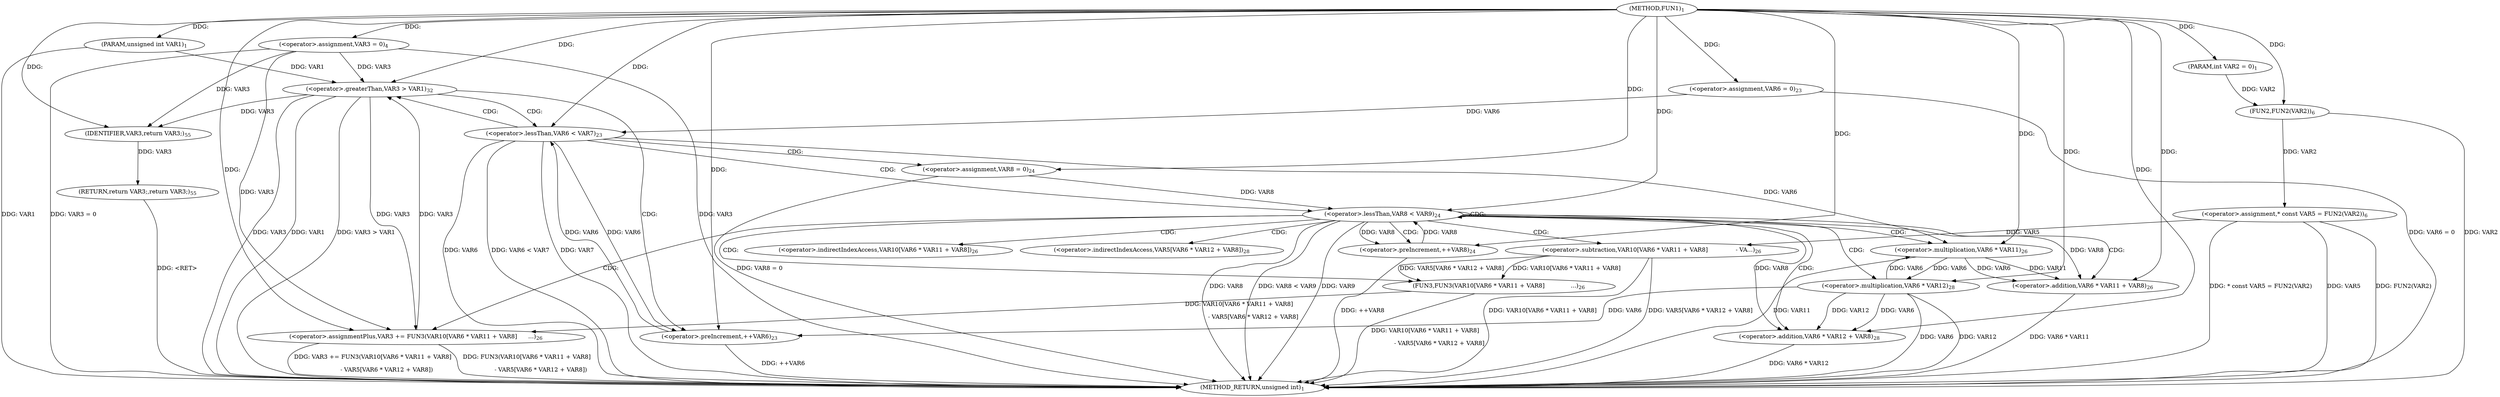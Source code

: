 digraph "FUN1" {  
"8" [label = <(METHOD,FUN1)<SUB>1</SUB>> ]
"71" [label = <(METHOD_RETURN,unsigned int)<SUB>1</SUB>> ]
"9" [label = <(PARAM,unsigned int VAR1)<SUB>1</SUB>> ]
"10" [label = <(PARAM,int VAR2 = 0)<SUB>1</SUB>> ]
"13" [label = <(&lt;operator&gt;.assignment,VAR3 = 0)<SUB>4</SUB>> ]
"17" [label = <(&lt;operator&gt;.assignment,* const VAR5 = FUN2(VAR2))<SUB>6</SUB>> ]
"69" [label = <(RETURN,return VAR3;,return VAR3;)<SUB>55</SUB>> ]
"27" [label = <(&lt;operator&gt;.lessThan,VAR6 &lt; VAR7)<SUB>23</SUB>> ]
"30" [label = <(&lt;operator&gt;.preIncrement,++VAR6)<SUB>23</SUB>> ]
"70" [label = <(IDENTIFIER,VAR3,return VAR3;)<SUB>55</SUB>> ]
"19" [label = <(FUN2,FUN2(VAR2))<SUB>6</SUB>> ]
"24" [label = <(&lt;operator&gt;.assignment,VAR6 = 0)<SUB>23</SUB>> ]
"39" [label = <(&lt;operator&gt;.lessThan,VAR8 &lt; VAR9)<SUB>24</SUB>> ]
"42" [label = <(&lt;operator&gt;.preIncrement,++VAR8)<SUB>24</SUB>> ]
"64" [label = <(&lt;operator&gt;.greaterThan,VAR3 &gt; VAR1)<SUB>32</SUB>> ]
"36" [label = <(&lt;operator&gt;.assignment,VAR8 = 0)<SUB>24</SUB>> ]
"45" [label = <(&lt;operator&gt;.assignmentPlus,VAR3 += FUN3(VAR10[VAR6 * VAR11 + VAR8]

      ...)<SUB>26</SUB>> ]
"47" [label = <(FUN3,FUN3(VAR10[VAR6 * VAR11 + VAR8]

              ...)<SUB>26</SUB>> ]
"48" [label = <(&lt;operator&gt;.subtraction,VAR10[VAR6 * VAR11 + VAR8]

               - VA...)<SUB>26</SUB>> ]
"51" [label = <(&lt;operator&gt;.addition,VAR6 * VAR11 + VAR8)<SUB>26</SUB>> ]
"58" [label = <(&lt;operator&gt;.addition,VAR6 * VAR12 + VAR8)<SUB>28</SUB>> ]
"52" [label = <(&lt;operator&gt;.multiplication,VAR6 * VAR11)<SUB>26</SUB>> ]
"59" [label = <(&lt;operator&gt;.multiplication,VAR6 * VAR12)<SUB>28</SUB>> ]
"49" [label = <(&lt;operator&gt;.indirectIndexAccess,VAR10[VAR6 * VAR11 + VAR8])<SUB>26</SUB>> ]
"56" [label = <(&lt;operator&gt;.indirectIndexAccess,VAR5[VAR6 * VAR12 + VAR8])<SUB>28</SUB>> ]
  "69" -> "71"  [ label = "DDG: &lt;RET&gt;"] 
  "9" -> "71"  [ label = "DDG: VAR1"] 
  "13" -> "71"  [ label = "DDG: VAR3"] 
  "13" -> "71"  [ label = "DDG: VAR3 = 0"] 
  "17" -> "71"  [ label = "DDG: VAR5"] 
  "19" -> "71"  [ label = "DDG: VAR2"] 
  "17" -> "71"  [ label = "DDG: FUN2(VAR2)"] 
  "17" -> "71"  [ label = "DDG: * const VAR5 = FUN2(VAR2)"] 
  "24" -> "71"  [ label = "DDG: VAR6 = 0"] 
  "27" -> "71"  [ label = "DDG: VAR6"] 
  "27" -> "71"  [ label = "DDG: VAR6 &lt; VAR7"] 
  "36" -> "71"  [ label = "DDG: VAR8 = 0"] 
  "39" -> "71"  [ label = "DDG: VAR8"] 
  "39" -> "71"  [ label = "DDG: VAR8 &lt; VAR9"] 
  "64" -> "71"  [ label = "DDG: VAR3"] 
  "64" -> "71"  [ label = "DDG: VAR1"] 
  "64" -> "71"  [ label = "DDG: VAR3 &gt; VAR1"] 
  "30" -> "71"  [ label = "DDG: ++VAR6"] 
  "51" -> "71"  [ label = "DDG: VAR6 * VAR11"] 
  "48" -> "71"  [ label = "DDG: VAR10[VAR6 * VAR11 + VAR8]"] 
  "59" -> "71"  [ label = "DDG: VAR6"] 
  "58" -> "71"  [ label = "DDG: VAR6 * VAR12"] 
  "48" -> "71"  [ label = "DDG: VAR5[VAR6 * VAR12 + VAR8]"] 
  "47" -> "71"  [ label = "DDG: VAR10[VAR6 * VAR11 + VAR8]

               - VAR5[VAR6 * VAR12 + VAR8]"] 
  "45" -> "71"  [ label = "DDG: FUN3(VAR10[VAR6 * VAR11 + VAR8]

               - VAR5[VAR6 * VAR12 + VAR8])"] 
  "45" -> "71"  [ label = "DDG: VAR3 += FUN3(VAR10[VAR6 * VAR11 + VAR8]

               - VAR5[VAR6 * VAR12 + VAR8])"] 
  "42" -> "71"  [ label = "DDG: ++VAR8"] 
  "39" -> "71"  [ label = "DDG: VAR9"] 
  "27" -> "71"  [ label = "DDG: VAR7"] 
  "59" -> "71"  [ label = "DDG: VAR12"] 
  "52" -> "71"  [ label = "DDG: VAR11"] 
  "8" -> "9"  [ label = "DDG: "] 
  "8" -> "10"  [ label = "DDG: "] 
  "8" -> "13"  [ label = "DDG: "] 
  "19" -> "17"  [ label = "DDG: VAR2"] 
  "70" -> "69"  [ label = "DDG: VAR3"] 
  "13" -> "70"  [ label = "DDG: VAR3"] 
  "64" -> "70"  [ label = "DDG: VAR3"] 
  "8" -> "70"  [ label = "DDG: "] 
  "10" -> "19"  [ label = "DDG: VAR2"] 
  "8" -> "19"  [ label = "DDG: "] 
  "8" -> "24"  [ label = "DDG: "] 
  "24" -> "27"  [ label = "DDG: VAR6"] 
  "30" -> "27"  [ label = "DDG: VAR6"] 
  "8" -> "27"  [ label = "DDG: "] 
  "27" -> "30"  [ label = "DDG: VAR6"] 
  "59" -> "30"  [ label = "DDG: VAR6"] 
  "8" -> "30"  [ label = "DDG: "] 
  "8" -> "36"  [ label = "DDG: "] 
  "36" -> "39"  [ label = "DDG: VAR8"] 
  "42" -> "39"  [ label = "DDG: VAR8"] 
  "8" -> "39"  [ label = "DDG: "] 
  "8" -> "42"  [ label = "DDG: "] 
  "39" -> "42"  [ label = "DDG: VAR8"] 
  "47" -> "45"  [ label = "DDG: VAR10[VAR6 * VAR11 + VAR8]

               - VAR5[VAR6 * VAR12 + VAR8]"] 
  "13" -> "64"  [ label = "DDG: VAR3"] 
  "45" -> "64"  [ label = "DDG: VAR3"] 
  "8" -> "64"  [ label = "DDG: "] 
  "9" -> "64"  [ label = "DDG: VAR1"] 
  "13" -> "45"  [ label = "DDG: VAR3"] 
  "64" -> "45"  [ label = "DDG: VAR3"] 
  "8" -> "45"  [ label = "DDG: "] 
  "48" -> "47"  [ label = "DDG: VAR10[VAR6 * VAR11 + VAR8]"] 
  "48" -> "47"  [ label = "DDG: VAR5[VAR6 * VAR12 + VAR8]"] 
  "17" -> "48"  [ label = "DDG: VAR5"] 
  "52" -> "51"  [ label = "DDG: VAR6"] 
  "52" -> "51"  [ label = "DDG: VAR11"] 
  "39" -> "51"  [ label = "DDG: VAR8"] 
  "8" -> "51"  [ label = "DDG: "] 
  "59" -> "58"  [ label = "DDG: VAR6"] 
  "59" -> "58"  [ label = "DDG: VAR12"] 
  "8" -> "58"  [ label = "DDG: "] 
  "39" -> "58"  [ label = "DDG: VAR8"] 
  "27" -> "52"  [ label = "DDG: VAR6"] 
  "59" -> "52"  [ label = "DDG: VAR6"] 
  "8" -> "52"  [ label = "DDG: "] 
  "52" -> "59"  [ label = "DDG: VAR6"] 
  "8" -> "59"  [ label = "DDG: "] 
  "27" -> "64"  [ label = "CDG: "] 
  "27" -> "36"  [ label = "CDG: "] 
  "27" -> "39"  [ label = "CDG: "] 
  "39" -> "47"  [ label = "CDG: "] 
  "39" -> "48"  [ label = "CDG: "] 
  "39" -> "58"  [ label = "CDG: "] 
  "39" -> "49"  [ label = "CDG: "] 
  "39" -> "42"  [ label = "CDG: "] 
  "39" -> "51"  [ label = "CDG: "] 
  "39" -> "52"  [ label = "CDG: "] 
  "39" -> "56"  [ label = "CDG: "] 
  "39" -> "45"  [ label = "CDG: "] 
  "39" -> "59"  [ label = "CDG: "] 
  "39" -> "39"  [ label = "CDG: "] 
  "64" -> "30"  [ label = "CDG: "] 
  "64" -> "27"  [ label = "CDG: "] 
}

